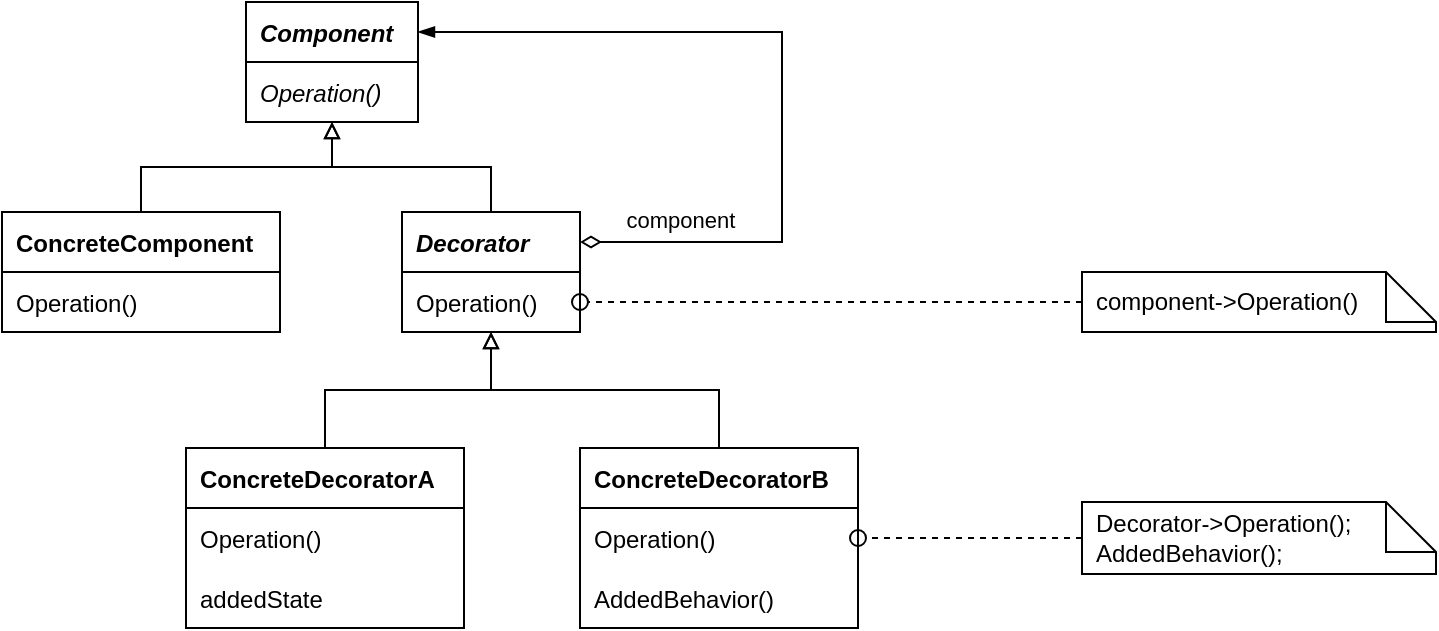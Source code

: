 <mxfile version="17.4.2" type="device"><diagram id="Go7ODr88gcL93da7TFws" name="Page-1"><mxGraphModel dx="1102" dy="865" grid="0" gridSize="10" guides="1" tooltips="1" connect="1" arrows="1" fold="1" page="1" pageScale="1" pageWidth="827" pageHeight="1169" math="0" shadow="0"><root><mxCell id="0"/><mxCell id="1" parent="0"/><mxCell id="EU9ntbjxSXg9vqshf5OO-1" value="Component" style="swimlane;fontStyle=3;childLayout=stackLayout;horizontal=1;startSize=30;fillColor=none;horizontalStack=0;resizeParent=1;resizeParentMax=0;resizeLast=0;collapsible=0;marginBottom=0;fontSize=12;swimlaneHead=1;swimlaneBody=1;connectable=1;allowArrows=1;dropTarget=1;align=left;spacingLeft=5;" vertex="1" parent="1"><mxGeometry x="164" y="61" width="86" height="60" as="geometry"><mxRectangle x="245" y="370" width="90" height="26" as="alternateBounds"/></mxGeometry></mxCell><mxCell id="EU9ntbjxSXg9vqshf5OO-2" value="Operation()" style="text;strokeColor=none;fillColor=none;align=left;verticalAlign=middle;spacingLeft=5;spacingRight=4;overflow=hidden;rotatable=0;points=[[0,0.5],[1,0.5]];portConstraint=eastwest;fontSize=12;fontStyle=2;connectable=0;" vertex="1" parent="EU9ntbjxSXg9vqshf5OO-1"><mxGeometry y="30" width="86" height="30" as="geometry"/></mxCell><mxCell id="EU9ntbjxSXg9vqshf5OO-3" value="ConcreteComponent" style="swimlane;fontStyle=1;childLayout=stackLayout;horizontal=1;startSize=30;fillColor=none;horizontalStack=0;resizeParent=1;resizeParentMax=0;resizeLast=0;collapsible=0;marginBottom=0;fontSize=12;swimlaneHead=1;swimlaneBody=1;connectable=1;allowArrows=1;dropTarget=1;align=left;spacingLeft=5;" vertex="1" parent="1"><mxGeometry x="42" y="166" width="139" height="60" as="geometry"><mxRectangle x="245" y="370" width="90" height="26" as="alternateBounds"/></mxGeometry></mxCell><mxCell id="EU9ntbjxSXg9vqshf5OO-4" value="Operation()" style="text;strokeColor=none;fillColor=none;align=left;verticalAlign=middle;spacingLeft=5;spacingRight=4;overflow=hidden;rotatable=0;points=[[0,0.5],[1,0.5]];portConstraint=eastwest;fontSize=12;fontStyle=0" vertex="1" parent="EU9ntbjxSXg9vqshf5OO-3"><mxGeometry y="30" width="139" height="30" as="geometry"/></mxCell><mxCell id="EU9ntbjxSXg9vqshf5OO-6" value="Decorator" style="swimlane;fontStyle=3;childLayout=stackLayout;horizontal=1;startSize=30;fillColor=none;horizontalStack=0;resizeParent=1;resizeParentMax=0;resizeLast=0;collapsible=0;marginBottom=0;fontSize=12;swimlaneHead=1;swimlaneBody=1;connectable=1;allowArrows=1;dropTarget=1;align=left;spacingLeft=5;" vertex="1" parent="1"><mxGeometry x="242" y="166" width="89" height="60" as="geometry"><mxRectangle x="245" y="370" width="90" height="26" as="alternateBounds"/></mxGeometry></mxCell><mxCell id="EU9ntbjxSXg9vqshf5OO-7" value="Operation()" style="text;strokeColor=none;fillColor=none;align=left;verticalAlign=middle;spacingLeft=5;spacingRight=4;overflow=hidden;rotatable=0;points=[[0,0.5],[1,0.5]];portConstraint=eastwest;fontSize=12;fontStyle=0;connectable=0;" vertex="1" parent="EU9ntbjxSXg9vqshf5OO-6"><mxGeometry y="30" width="89" height="30" as="geometry"/></mxCell><mxCell id="EU9ntbjxSXg9vqshf5OO-8" value="" style="edgeStyle=orthogonalEdgeStyle;rounded=0;orthogonalLoop=1;jettySize=auto;html=1;fontSize=12;startSize=30;entryX=0.5;entryY=1;entryDx=0;entryDy=0;endArrow=block;endFill=0;" edge="1" parent="1" source="EU9ntbjxSXg9vqshf5OO-3" target="EU9ntbjxSXg9vqshf5OO-1"><mxGeometry relative="1" as="geometry"><mxPoint x="116.02" y="158" as="sourcePoint"/><mxPoint x="115.998" y="114" as="targetPoint"/></mxGeometry></mxCell><mxCell id="EU9ntbjxSXg9vqshf5OO-9" value="" style="edgeStyle=orthogonalEdgeStyle;rounded=0;orthogonalLoop=1;jettySize=auto;html=1;fontSize=12;startSize=30;endArrow=block;endFill=0;entryX=0.5;entryY=1;entryDx=0;entryDy=0;" edge="1" parent="1" source="EU9ntbjxSXg9vqshf5OO-6" target="EU9ntbjxSXg9vqshf5OO-1"><mxGeometry relative="1" as="geometry"><mxPoint x="121.5" y="176" as="sourcePoint"/><mxPoint x="314" y="138" as="targetPoint"/></mxGeometry></mxCell><mxCell id="EU9ntbjxSXg9vqshf5OO-10" value="" style="rounded=0;orthogonalLoop=1;jettySize=auto;html=1;fontSize=12;startSize=8;endArrow=blockThin;endFill=1;exitX=1;exitY=0.25;exitDx=0;exitDy=0;startArrow=diamondThin;startFill=0;entryX=1;entryY=0.25;entryDx=0;entryDy=0;edgeStyle=orthogonalEdgeStyle;" edge="1" parent="1" source="EU9ntbjxSXg9vqshf5OO-6" target="EU9ntbjxSXg9vqshf5OO-1"><mxGeometry relative="1" as="geometry"><mxPoint x="427" y="255" as="sourcePoint"/><mxPoint x="274" y="86" as="targetPoint"/><Array as="points"><mxPoint x="432" y="181"/><mxPoint x="432" y="76"/></Array></mxGeometry></mxCell><mxCell id="EU9ntbjxSXg9vqshf5OO-11" value="component" style="edgeLabel;html=1;align=center;verticalAlign=middle;resizable=0;points=[];" vertex="1" connectable="0" parent="EU9ntbjxSXg9vqshf5OO-10"><mxGeometry x="0.205" y="2" relative="1" as="geometry"><mxPoint x="-23" y="92" as="offset"/></mxGeometry></mxCell><mxCell id="EU9ntbjxSXg9vqshf5OO-12" value="ConcreteDecoratorA" style="swimlane;fontStyle=1;childLayout=stackLayout;horizontal=1;startSize=30;fillColor=none;horizontalStack=0;resizeParent=1;resizeParentMax=0;resizeLast=0;collapsible=0;marginBottom=0;fontSize=12;swimlaneHead=1;swimlaneBody=1;connectable=1;allowArrows=1;dropTarget=1;align=left;spacingLeft=5;" vertex="1" parent="1"><mxGeometry x="134" y="284" width="139" height="90" as="geometry"><mxRectangle x="245" y="370" width="90" height="26" as="alternateBounds"/></mxGeometry></mxCell><mxCell id="EU9ntbjxSXg9vqshf5OO-13" value="Operation()" style="text;strokeColor=none;fillColor=none;align=left;verticalAlign=middle;spacingLeft=5;spacingRight=4;overflow=hidden;rotatable=0;points=[[0,0.5],[1,0.5]];portConstraint=eastwest;fontSize=12;fontStyle=0" vertex="1" parent="EU9ntbjxSXg9vqshf5OO-12"><mxGeometry y="30" width="139" height="30" as="geometry"/></mxCell><mxCell id="EU9ntbjxSXg9vqshf5OO-14" value="addedState" style="text;strokeColor=none;fillColor=none;align=left;verticalAlign=middle;spacingLeft=5;spacingRight=4;overflow=hidden;rotatable=0;points=[[0,0.5],[1,0.5]];portConstraint=eastwest;fontSize=12;fontStyle=0" vertex="1" parent="EU9ntbjxSXg9vqshf5OO-12"><mxGeometry y="60" width="139" height="30" as="geometry"/></mxCell><mxCell id="EU9ntbjxSXg9vqshf5OO-15" value="ConcreteDecoratorB" style="swimlane;fontStyle=1;childLayout=stackLayout;horizontal=1;startSize=30;fillColor=none;horizontalStack=0;resizeParent=1;resizeParentMax=0;resizeLast=0;collapsible=0;marginBottom=0;fontSize=12;swimlaneHead=1;swimlaneBody=1;connectable=1;allowArrows=1;dropTarget=1;align=left;spacingLeft=5;" vertex="1" parent="1"><mxGeometry x="331" y="284" width="139" height="90" as="geometry"><mxRectangle x="245" y="370" width="90" height="26" as="alternateBounds"/></mxGeometry></mxCell><mxCell id="EU9ntbjxSXg9vqshf5OO-16" value="Operation()" style="text;strokeColor=none;fillColor=none;align=left;verticalAlign=middle;spacingLeft=5;spacingRight=4;overflow=hidden;rotatable=0;points=[[0,0.5],[1,0.5]];portConstraint=eastwest;fontSize=12;fontStyle=0" vertex="1" parent="EU9ntbjxSXg9vqshf5OO-15"><mxGeometry y="30" width="139" height="30" as="geometry"/></mxCell><mxCell id="EU9ntbjxSXg9vqshf5OO-17" value="AddedBehavior()" style="text;strokeColor=none;fillColor=none;align=left;verticalAlign=middle;spacingLeft=5;spacingRight=4;overflow=hidden;rotatable=0;points=[[0,0.5],[1,0.5]];portConstraint=eastwest;fontSize=12;fontStyle=0" vertex="1" parent="EU9ntbjxSXg9vqshf5OO-15"><mxGeometry y="60" width="139" height="30" as="geometry"/></mxCell><mxCell id="EU9ntbjxSXg9vqshf5OO-18" value="" style="edgeStyle=orthogonalEdgeStyle;rounded=0;orthogonalLoop=1;jettySize=auto;html=1;fontSize=12;startSize=30;entryX=0.5;entryY=1;entryDx=0;entryDy=0;endArrow=block;endFill=0;exitX=0.5;exitY=0;exitDx=0;exitDy=0;" edge="1" parent="1" source="EU9ntbjxSXg9vqshf5OO-12" target="EU9ntbjxSXg9vqshf5OO-6"><mxGeometry relative="1" as="geometry"><mxPoint x="121.5" y="176" as="sourcePoint"/><mxPoint x="217" y="131" as="targetPoint"/></mxGeometry></mxCell><mxCell id="EU9ntbjxSXg9vqshf5OO-19" value="" style="edgeStyle=orthogonalEdgeStyle;rounded=0;orthogonalLoop=1;jettySize=auto;html=1;fontSize=12;startSize=30;entryX=0.5;entryY=1;entryDx=0;entryDy=0;endArrow=block;endFill=0;" edge="1" parent="1" source="EU9ntbjxSXg9vqshf5OO-15" target="EU9ntbjxSXg9vqshf5OO-6"><mxGeometry relative="1" as="geometry"><mxPoint x="213.5" y="294" as="sourcePoint"/><mxPoint x="302.5" y="236" as="targetPoint"/></mxGeometry></mxCell><mxCell id="EU9ntbjxSXg9vqshf5OO-20" value="" style="html=1;verticalAlign=bottom;labelBackgroundColor=none;endArrow=oval;endFill=0;endSize=8;rounded=0;fontSize=12;exitX=0;exitY=0.5;exitDx=0;exitDy=0;exitPerimeter=0;anchorPointDirection=0;dashed=1;entryX=1;entryY=0.75;entryDx=0;entryDy=0;" edge="1" parent="1" source="EU9ntbjxSXg9vqshf5OO-21" target="EU9ntbjxSXg9vqshf5OO-6"><mxGeometry width="160" relative="1" as="geometry"><mxPoint x="682" y="410" as="sourcePoint"/><mxPoint x="558" y="211" as="targetPoint"/></mxGeometry></mxCell><mxCell id="EU9ntbjxSXg9vqshf5OO-21" value="component-&amp;gt;Operation()" style="shape=note2;boundedLbl=1;whiteSpace=wrap;html=1;size=25;verticalAlign=middle;align=left;spacingLeft=5;fontSize=12;startSize=30;fillColor=none;" vertex="1" parent="1"><mxGeometry x="582" y="196" width="177" height="30" as="geometry"/></mxCell><mxCell id="EU9ntbjxSXg9vqshf5OO-24" value="" style="html=1;verticalAlign=bottom;labelBackgroundColor=none;endArrow=oval;endFill=0;endSize=8;rounded=0;fontSize=12;exitX=0;exitY=0.5;exitDx=0;exitDy=0;exitPerimeter=0;anchorPointDirection=0;dashed=1;entryX=1;entryY=0.5;entryDx=0;entryDy=0;" edge="1" parent="1" source="EU9ntbjxSXg9vqshf5OO-25" target="EU9ntbjxSXg9vqshf5OO-16"><mxGeometry width="160" relative="1" as="geometry"><mxPoint x="851" y="528" as="sourcePoint"/><mxPoint x="500" y="329" as="targetPoint"/></mxGeometry></mxCell><mxCell id="EU9ntbjxSXg9vqshf5OO-25" value="Decorator-&amp;gt;Operation();&lt;br&gt;AddedBehavior();" style="shape=note2;boundedLbl=1;whiteSpace=wrap;html=1;size=25;verticalAlign=middle;align=left;spacingLeft=5;fontSize=12;startSize=30;fillColor=none;" vertex="1" parent="1"><mxGeometry x="582" y="311" width="177" height="36" as="geometry"/></mxCell></root></mxGraphModel></diagram></mxfile>